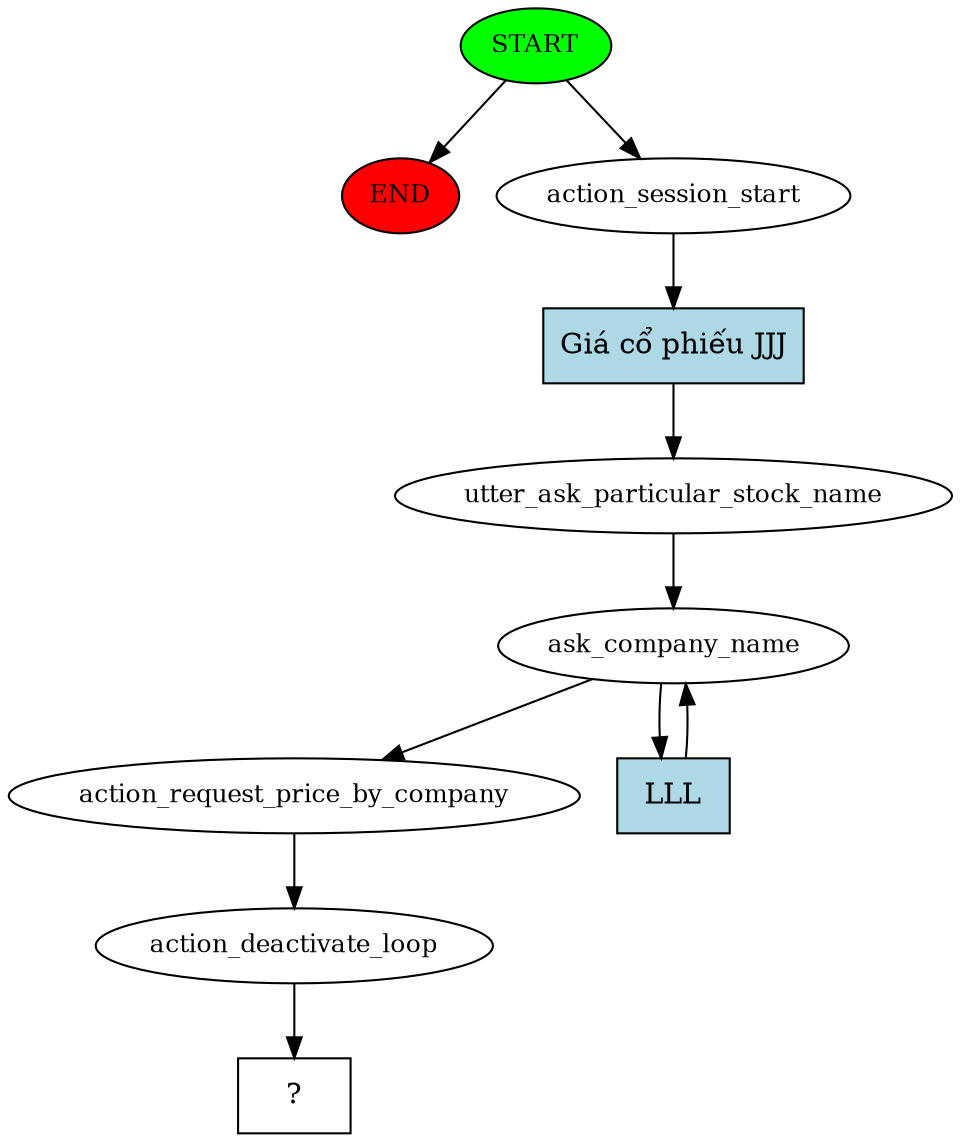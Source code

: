 digraph  {
0 [class="start active", fillcolor=green, fontsize=12, label=START, style=filled];
"-1" [class=end, fillcolor=red, fontsize=12, label=END, style=filled];
1 [class=active, fontsize=12, label=action_session_start];
2 [class=active, fontsize=12, label=utter_ask_particular_stock_name];
3 [class=active, fontsize=12, label=ask_company_name];
5 [class=active, fontsize=12, label=action_request_price_by_company];
6 [class=active, fontsize=12, label=action_deactivate_loop];
7 [class="intent dashed active", label="  ?  ", shape=rect];
8 [class="intent active", fillcolor=lightblue, label="Giá cổ phiếu JJJ", shape=rect, style=filled];
9 [class="intent active", fillcolor=lightblue, label=LLL, shape=rect, style=filled];
0 -> "-1"  [class="", key=NONE, label=""];
0 -> 1  [class=active, key=NONE, label=""];
1 -> 8  [class=active, key=0];
2 -> 3  [class=active, key=NONE, label=""];
3 -> 5  [class=active, key=NONE, label=""];
3 -> 9  [class=active, key=0];
5 -> 6  [class=active, key=NONE, label=""];
6 -> 7  [class=active, key=NONE, label=""];
8 -> 2  [class=active, key=0];
9 -> 3  [class=active, key=0];
}
